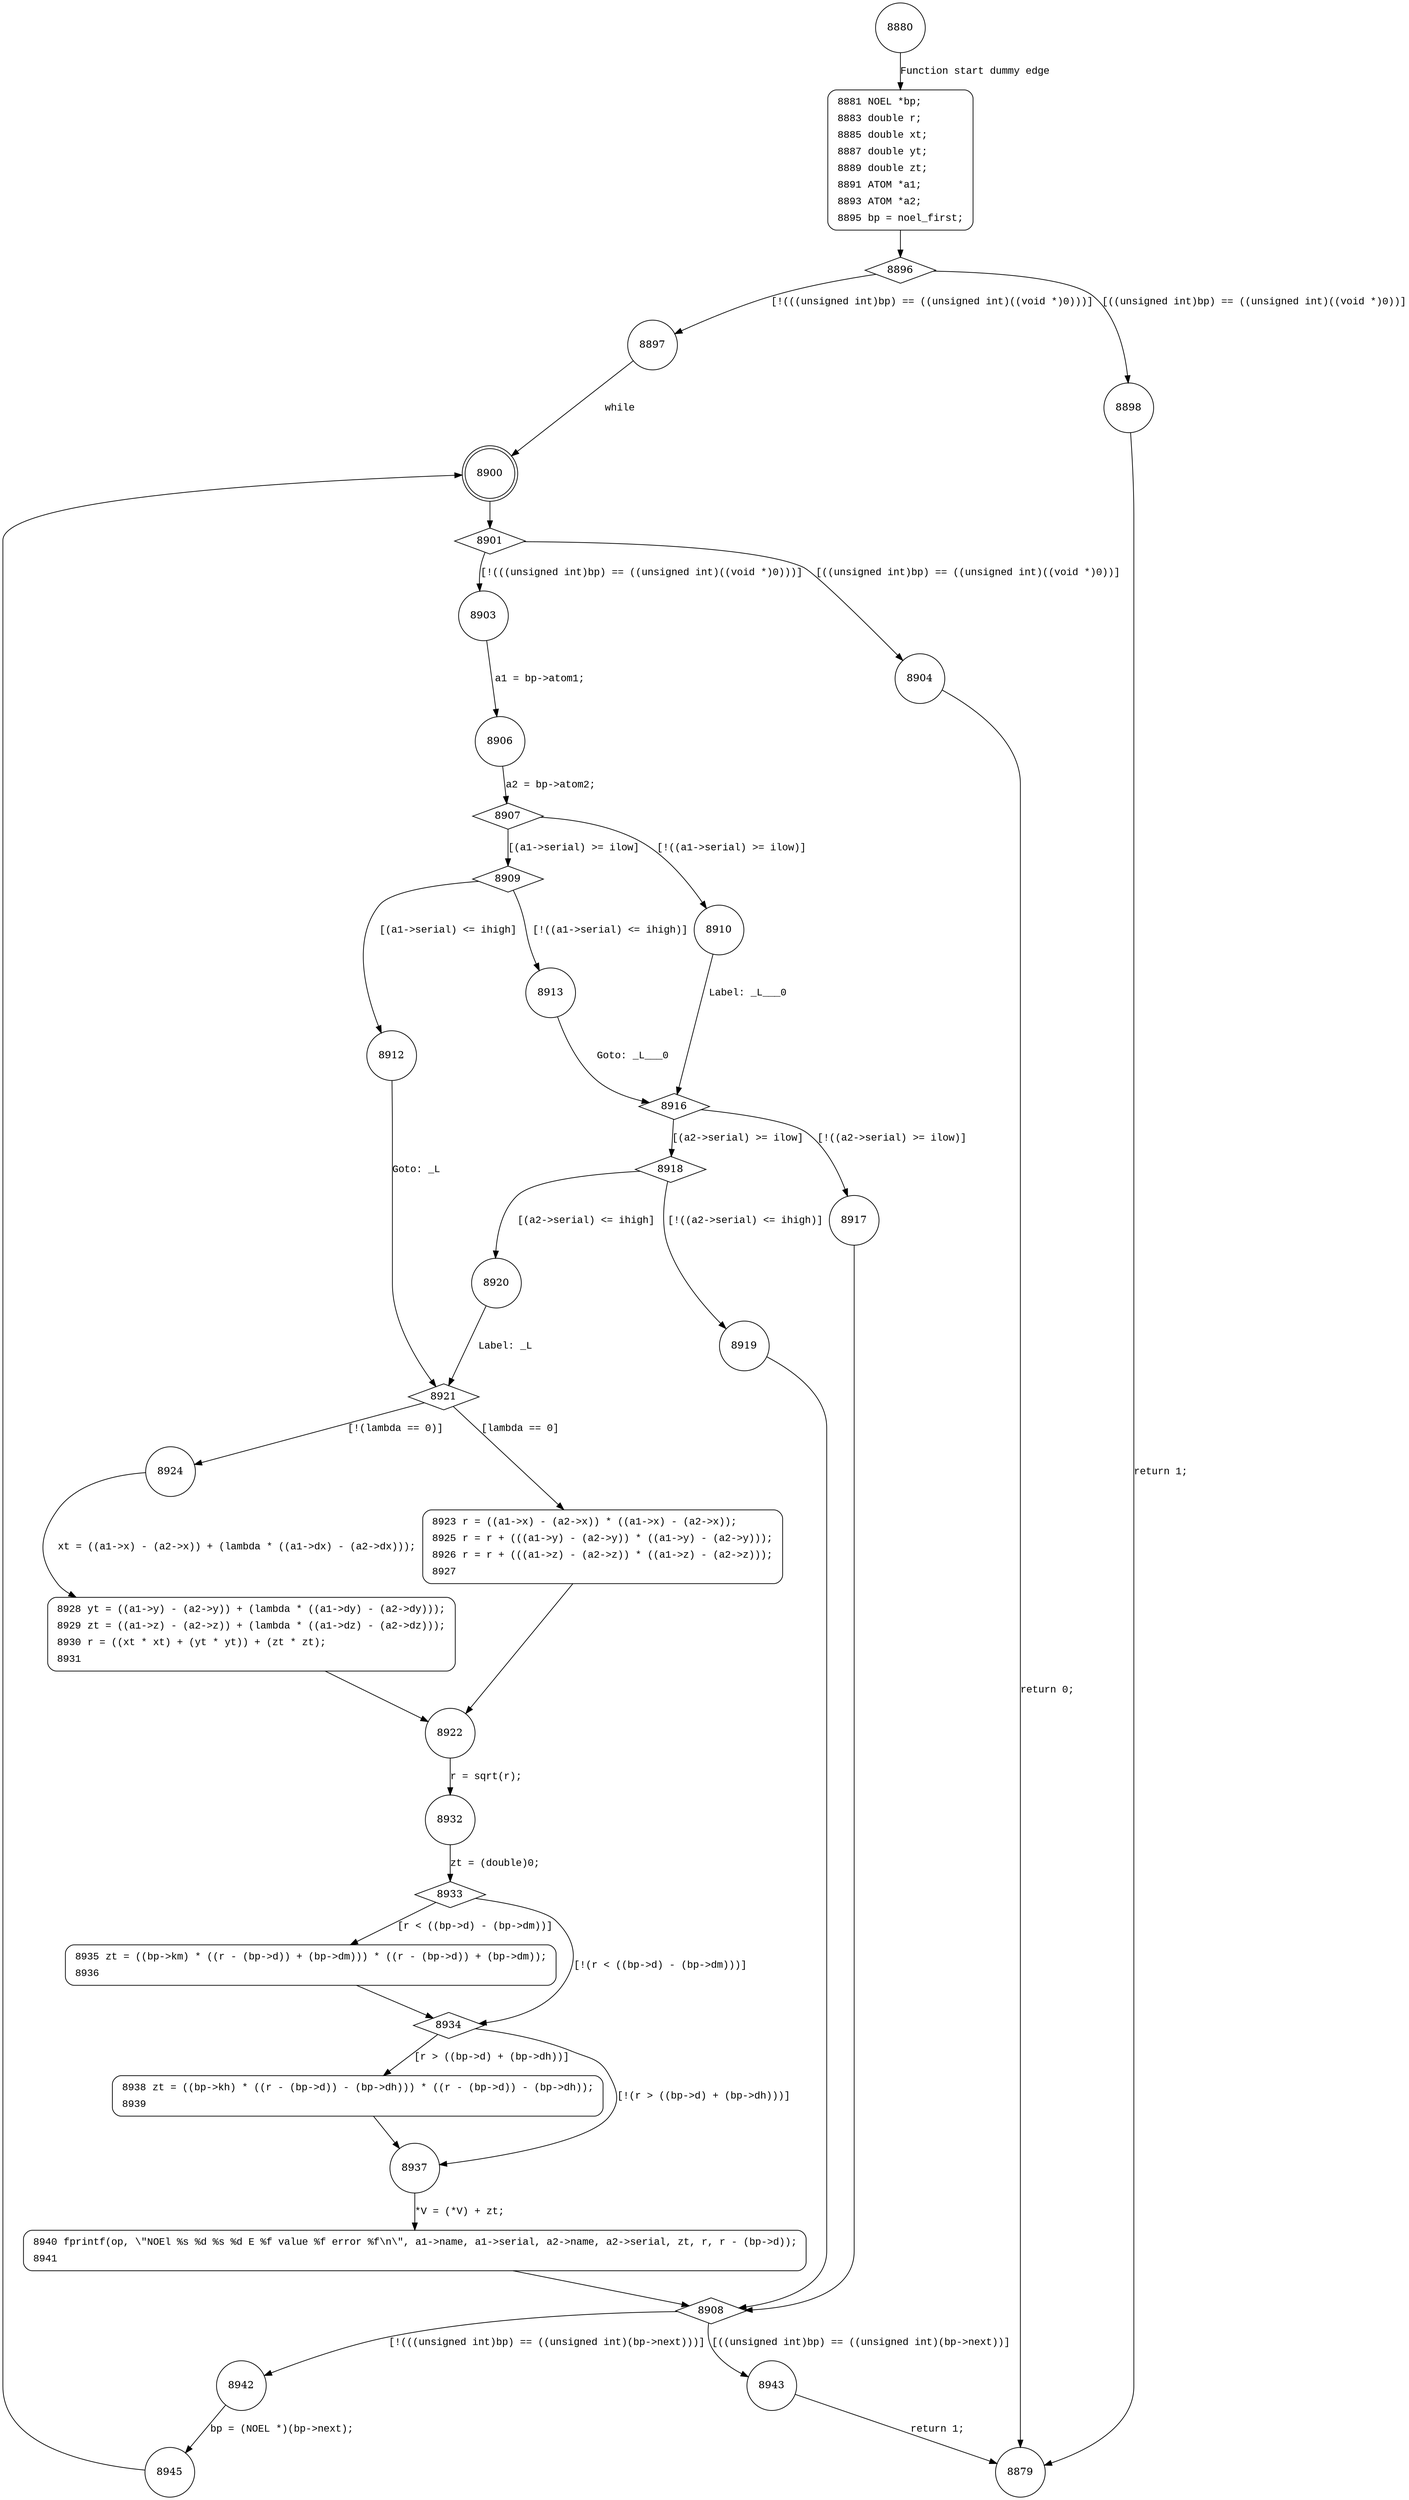digraph a_noel {
8880 [shape="circle"]
8881 [shape="circle"]
8896 [shape="diamond"]
8897 [shape="circle"]
8898 [shape="circle"]
8900 [shape="doublecircle"]
8901 [shape="diamond"]
8903 [shape="circle"]
8904 [shape="circle"]
8906 [shape="circle"]
8907 [shape="diamond"]
8910 [shape="circle"]
8909 [shape="diamond"]
8913 [shape="circle"]
8912 [shape="circle"]
8921 [shape="diamond"]
8924 [shape="circle"]
8923 [shape="circle"]
8922 [shape="circle"]
8932 [shape="circle"]
8933 [shape="diamond"]
8934 [shape="diamond"]
8935 [shape="circle"]
8937 [shape="circle"]
8938 [shape="circle"]
8940 [shape="circle"]
8908 [shape="diamond"]
8942 [shape="circle"]
8943 [shape="circle"]
8945 [shape="circle"]
8928 [shape="circle"]
8916 [shape="diamond"]
8917 [shape="circle"]
8918 [shape="diamond"]
8919 [shape="circle"]
8920 [shape="circle"]
8879 [shape="circle"]
8881 [style="filled,bold" penwidth="1" fillcolor="white" fontname="Courier New" shape="Mrecord" label=<<table border="0" cellborder="0" cellpadding="3" bgcolor="white"><tr><td align="right">8881</td><td align="left">NOEL *bp;</td></tr><tr><td align="right">8883</td><td align="left">double r;</td></tr><tr><td align="right">8885</td><td align="left">double xt;</td></tr><tr><td align="right">8887</td><td align="left">double yt;</td></tr><tr><td align="right">8889</td><td align="left">double zt;</td></tr><tr><td align="right">8891</td><td align="left">ATOM *a1;</td></tr><tr><td align="right">8893</td><td align="left">ATOM *a2;</td></tr><tr><td align="right">8895</td><td align="left">bp = noel_first;</td></tr></table>>]
8881 -> 8896[label=""]
8923 [style="filled,bold" penwidth="1" fillcolor="white" fontname="Courier New" shape="Mrecord" label=<<table border="0" cellborder="0" cellpadding="3" bgcolor="white"><tr><td align="right">8923</td><td align="left">r = ((a1-&gt;x) - (a2-&gt;x)) * ((a1-&gt;x) - (a2-&gt;x));</td></tr><tr><td align="right">8925</td><td align="left">r = r + (((a1-&gt;y) - (a2-&gt;y)) * ((a1-&gt;y) - (a2-&gt;y)));</td></tr><tr><td align="right">8926</td><td align="left">r = r + (((a1-&gt;z) - (a2-&gt;z)) * ((a1-&gt;z) - (a2-&gt;z)));</td></tr><tr><td align="right">8927</td><td align="left"></td></tr></table>>]
8923 -> 8922[label=""]
8935 [style="filled,bold" penwidth="1" fillcolor="white" fontname="Courier New" shape="Mrecord" label=<<table border="0" cellborder="0" cellpadding="3" bgcolor="white"><tr><td align="right">8935</td><td align="left">zt = ((bp-&gt;km) * ((r - (bp-&gt;d)) + (bp-&gt;dm))) * ((r - (bp-&gt;d)) + (bp-&gt;dm));</td></tr><tr><td align="right">8936</td><td align="left"></td></tr></table>>]
8935 -> 8934[label=""]
8938 [style="filled,bold" penwidth="1" fillcolor="white" fontname="Courier New" shape="Mrecord" label=<<table border="0" cellborder="0" cellpadding="3" bgcolor="white"><tr><td align="right">8938</td><td align="left">zt = ((bp-&gt;kh) * ((r - (bp-&gt;d)) - (bp-&gt;dh))) * ((r - (bp-&gt;d)) - (bp-&gt;dh));</td></tr><tr><td align="right">8939</td><td align="left"></td></tr></table>>]
8938 -> 8937[label=""]
8940 [style="filled,bold" penwidth="1" fillcolor="white" fontname="Courier New" shape="Mrecord" label=<<table border="0" cellborder="0" cellpadding="3" bgcolor="white"><tr><td align="right">8940</td><td align="left">fprintf(op, \"NOEl %s %d %s %d E %f value %f error %f\n\", a1-&gt;name, a1-&gt;serial, a2-&gt;name, a2-&gt;serial, zt, r, r - (bp-&gt;d));</td></tr><tr><td align="right">8941</td><td align="left"></td></tr></table>>]
8940 -> 8908[label=""]
8928 [style="filled,bold" penwidth="1" fillcolor="white" fontname="Courier New" shape="Mrecord" label=<<table border="0" cellborder="0" cellpadding="3" bgcolor="white"><tr><td align="right">8928</td><td align="left">yt = ((a1-&gt;y) - (a2-&gt;y)) + (lambda * ((a1-&gt;dy) - (a2-&gt;dy)));</td></tr><tr><td align="right">8929</td><td align="left">zt = ((a1-&gt;z) - (a2-&gt;z)) + (lambda * ((a1-&gt;dz) - (a2-&gt;dz)));</td></tr><tr><td align="right">8930</td><td align="left">r = ((xt * xt) + (yt * yt)) + (zt * zt);</td></tr><tr><td align="right">8931</td><td align="left"></td></tr></table>>]
8928 -> 8922[label=""]
8880 -> 8881 [label="Function start dummy edge" fontname="Courier New"]
8896 -> 8897 [label="[!(((unsigned int)bp) == ((unsigned int)((void *)0)))]" fontname="Courier New"]
8896 -> 8898 [label="[((unsigned int)bp) == ((unsigned int)((void *)0))]" fontname="Courier New"]
8897 -> 8900 [label="while" fontname="Courier New"]
8900 -> 8901 [label="" fontname="Courier New"]
8901 -> 8903 [label="[!(((unsigned int)bp) == ((unsigned int)((void *)0)))]" fontname="Courier New"]
8901 -> 8904 [label="[((unsigned int)bp) == ((unsigned int)((void *)0))]" fontname="Courier New"]
8903 -> 8906 [label="a1 = bp->atom1;" fontname="Courier New"]
8907 -> 8910 [label="[!((a1->serial) >= ilow)]" fontname="Courier New"]
8907 -> 8909 [label="[(a1->serial) >= ilow]" fontname="Courier New"]
8909 -> 8913 [label="[!((a1->serial) <= ihigh)]" fontname="Courier New"]
8909 -> 8912 [label="[(a1->serial) <= ihigh]" fontname="Courier New"]
8921 -> 8924 [label="[!(lambda == 0)]" fontname="Courier New"]
8921 -> 8923 [label="[lambda == 0]" fontname="Courier New"]
8922 -> 8932 [label="r = sqrt(r);" fontname="Courier New"]
8933 -> 8934 [label="[!(r < ((bp->d) - (bp->dm)))]" fontname="Courier New"]
8933 -> 8935 [label="[r < ((bp->d) - (bp->dm))]" fontname="Courier New"]
8934 -> 8937 [label="[!(r > ((bp->d) + (bp->dh)))]" fontname="Courier New"]
8934 -> 8938 [label="[r > ((bp->d) + (bp->dh))]" fontname="Courier New"]
8937 -> 8940 [label="*V = (*V) + zt;" fontname="Courier New"]
8908 -> 8942 [label="[!(((unsigned int)bp) == ((unsigned int)(bp->next)))]" fontname="Courier New"]
8908 -> 8943 [label="[((unsigned int)bp) == ((unsigned int)(bp->next))]" fontname="Courier New"]
8942 -> 8945 [label="bp = (NOEL *)(bp->next);" fontname="Courier New"]
8924 -> 8928 [label="xt = ((a1->x) - (a2->x)) + (lambda * ((a1->dx) - (a2->dx)));" fontname="Courier New"]
8913 -> 8916 [label="Goto: _L___0" fontname="Courier New"]
8916 -> 8917 [label="[!((a2->serial) >= ilow)]" fontname="Courier New"]
8916 -> 8918 [label="[(a2->serial) >= ilow]" fontname="Courier New"]
8918 -> 8919 [label="[!((a2->serial) <= ihigh)]" fontname="Courier New"]
8918 -> 8920 [label="[(a2->serial) <= ihigh]" fontname="Courier New"]
8919 -> 8908 [label="" fontname="Courier New"]
8910 -> 8916 [label="Label: _L___0" fontname="Courier New"]
8898 -> 8879 [label="return 1;" fontname="Courier New"]
8904 -> 8879 [label="return 0;" fontname="Courier New"]
8906 -> 8907 [label="a2 = bp->atom2;" fontname="Courier New"]
8912 -> 8921 [label="Goto: _L" fontname="Courier New"]
8932 -> 8933 [label="zt = (double)0;" fontname="Courier New"]
8943 -> 8879 [label="return 1;" fontname="Courier New"]
8945 -> 8900 [label="" fontname="Courier New"]
8920 -> 8921 [label="Label: _L" fontname="Courier New"]
8917 -> 8908 [label="" fontname="Courier New"]
}